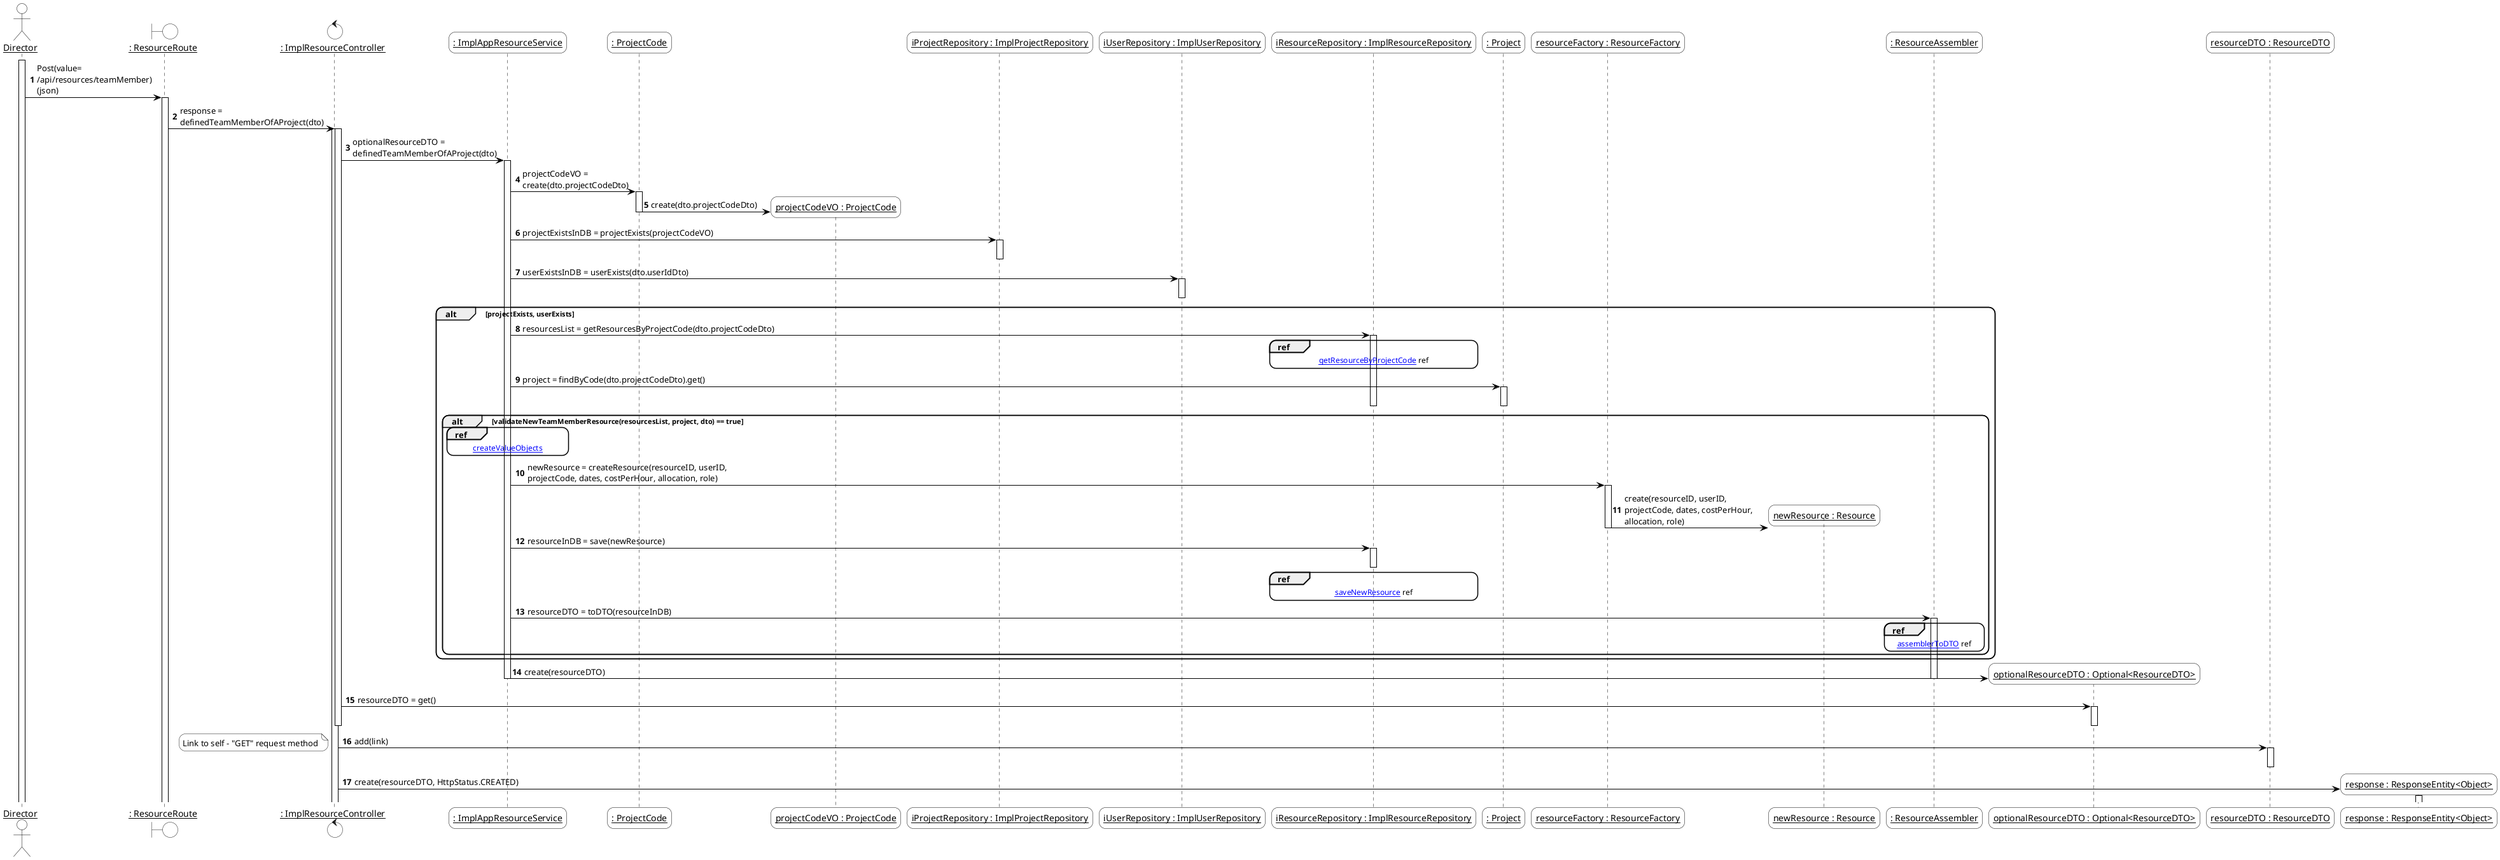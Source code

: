 @startuml
'https://plantuml.com/sequence-diagramskinparam sequenceArrowThickness 2
skinparam roundcorner 20
skinparam maxmessagesize 0
skinparam sequenceParticipant underline
skinparam sequenceMessageAlign left
skinparam sequence {
ArrowColor black
ActorBorderColor #black
LifeLineBorderColor black
LifeLineBackgroundColor white
ParticipantBorderColor black
ParticipantBackgroundColor #transparent
ParticipantFontName Aapex
ParticipantFontSize 14
ParticipantFontColor black
ActorBackgroundColor #transparent
ActorFontColor black
ActorFontSize 14
ActorFontName Aapex
}
autonumber
autoactivate on

actor "Director" as D
boundary ": ResourceRoute" #FFFFFF
control ": ImplResourceController" #FFFFFF

activate D

    D -> ": ResourceRoute" ++ : Post(value=\n/api/resources/teamMember) \n(json)

            ": ResourceRoute" -> ": ImplResourceController" ++ : response = \ndefinedTeamMemberOfAProject(dto)

                    activate ": ImplResourceController"
                    ": ImplResourceController" -> ": ImplAppResourceService"  : optionalResourceDTO = \ndefinedTeamMemberOfAProject(dto)

                        ": ImplAppResourceService" -> ": ProjectCode" : projectCodeVO = \ncreate(dto.projectCodeDto)
                        ": ProjectCode" -> "projectCodeVO : ProjectCode" ** : create(dto.projectCodeDto)
                        deactivate  ": ProjectCode"

                        ": ImplAppResourceService" -> "iProjectRepository : ImplProjectRepository" : projectExistsInDB = projectExists(projectCodeVO)
                        deactivate

                        ": ImplAppResourceService" -> "iUserRepository : ImplUserRepository" : userExistsInDB = userExists(dto.userIdDto)
deactivate
                        alt projectExists, userExists

                            ": ImplAppResourceService" -> "iResourceRepository : ImplResourceRepository"  : resourcesList = getResourcesByProjectCode(dto.projectCodeDto)
                             ref over  "iResourceRepository : ImplResourceRepository"
                                                            [[SD007_getResourcesByProjectCode.puml getResourceByProjectCode]] ref
                                                        end


                            ": ImplAppResourceService" -> ": Project" : project = findByCode(dto.projectCodeDto).get()
                            deactivate

deactivate "iResourceRepository : ImplResourceRepository"

                            alt validateNewTeamMemberResource(resourcesList, project, dto) == true

                            ref over ": ImplAppResourceService"
                                                                                        [[SD007_createVO.puml createValueObjects]]
                                                                                    end

                                                                                    ": ImplAppResourceService" -> "resourceFactory : ResourceFactory" ++ : newResource = createResource(resourceID, userID, \nprojectCode, dates, costPerHour, allocation, role)
                                                                                    "resourceFactory : ResourceFactory"  -> "newResource : Resource" ** : create(resourceID, userID, \nprojectCode, dates, costPerHour, \nallocation, role)
                                                                                    deactivate

                                                                                   ": ImplAppResourceService" -> "iResourceRepository : ImplResourceRepository" : resourceInDB = save(newResource)

                                                                                   ref over "iResourceRepository : ImplResourceRepository"
                                                                                   [[SD007_saveNewResource.puml saveNewResource]] ref
                                                                                   end
                                                                                   deactivate

                                                                                   ": ImplAppResourceService" -> ": ResourceAssembler" ++ : resourceDTO = toDTO(resourceInDB)

                                                                                   ref over ": ResourceAssembler"
                                                                                   [[SD007-assemblerToDTO.puml assemblerToDTO]] ref
                                                                                   end
                            end
end

create participant "optionalResourceDTO : Optional<ResourceDTO>"  #FFFFFF

": ImplAppResourceService" -> "optionalResourceDTO : Optional<ResourceDTO>" --: create(resourceDTO)

deactivate
deactivate ": ImplAppResourceService"
deactivate ": ResourceAssembler"

": ImplResourceController" -> "optionalResourceDTO : Optional<ResourceDTO>" ++-- : resourceDTO = get()

deactivate "optionalResourceDTO : Optional<ResourceDTO>"

participant "resourceDTO : ResourceDTO" #FFFFFF

": ImplResourceController" -> "resourceDTO : ResourceDTO" : add(link)

deactivate "resourceDTO : ResourceDTO"

note left #FFFFFF
Link to self - "GET" request method
end note

create participant "response : ResponseEntity<Object>" #FFFFFF
": ImplResourceController" -> "response : ResponseEntity<Object>" : create(resourceDTO, HttpStatus.CREATED)





@enduml